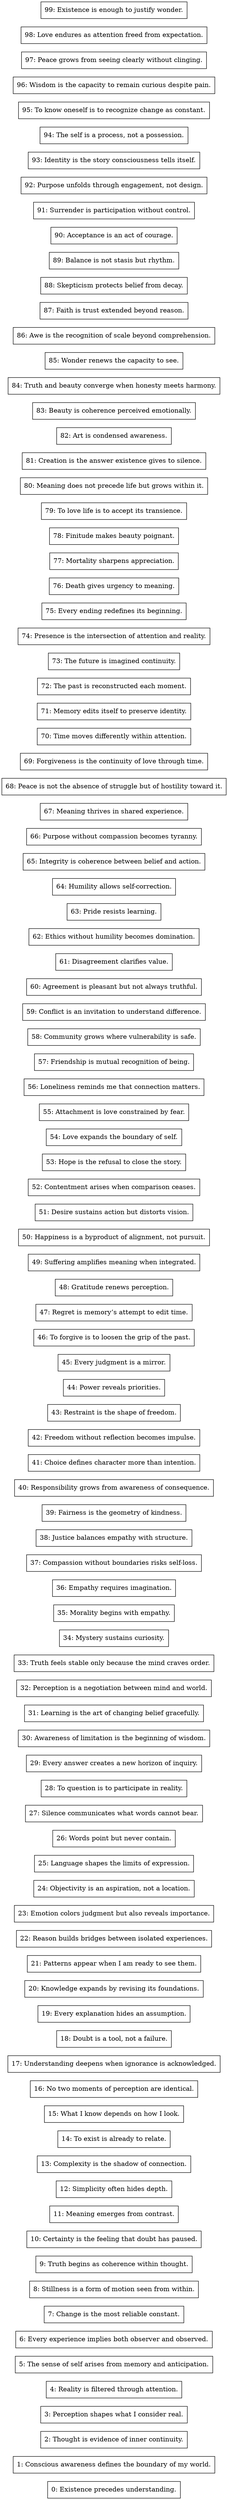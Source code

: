digraph ArgumentDAG {
  rankdir=LR;
  node [shape=box];
  n0 [label="0: Existence precedes understanding."];
  n1 [label="1: Conscious awareness defines the boundary of my world."];
  n2 [label="2: Thought is evidence of inner continuity."];
  n3 [label="3: Perception shapes what I consider real."];
  n4 [label="4: Reality is filtered through attention."];
  n5 [label="5: The sense of self arises from memory and anticipation."];
  n6 [label="6: Every experience implies both observer and observed."];
  n7 [label="7: Change is the most reliable constant."];
  n8 [label="8: Stillness is a form of motion seen from within."];
  n9 [label="9: Truth begins as coherence within thought."];
  n10 [label="10: Certainty is the feeling that doubt has paused."];
  n11 [label="11: Meaning emerges from contrast."];
  n12 [label="12: Simplicity often hides depth."];
  n13 [label="13: Complexity is the shadow of connection."];
  n14 [label="14: To exist is already to relate."];
  n15 [label="15: What I know depends on how I look."];
  n16 [label="16: No two moments of perception are identical."];
  n17 [label="17: Understanding deepens when ignorance is acknowledged."];
  n18 [label="18: Doubt is a tool, not a failure."];
  n19 [label="19: Every explanation hides an assumption."];
  n20 [label="20: Knowledge expands by revising its foundations."];
  n21 [label="21: Patterns appear when I am ready to see them."];
  n22 [label="22: Reason builds bridges between isolated experiences."];
  n23 [label="23: Emotion colors judgment but also reveals importance."];
  n24 [label="24: Objectivity is an aspiration, not a location."];
  n25 [label="25: Language shapes the limits of expression."];
  n26 [label="26: Words point but never contain."];
  n27 [label="27: Silence communicates what words cannot bear."];
  n28 [label="28: To question is to participate in reality."];
  n29 [label="29: Every answer creates a new horizon of inquiry."];
  n30 [label="30: Awareness of limitation is the beginning of wisdom."];
  n31 [label="31: Learning is the art of changing belief gracefully."];
  n32 [label="32: Perception is a negotiation between mind and world."];
  n33 [label="33: Truth feels stable only because the mind craves order."];
  n34 [label="34: Mystery sustains curiosity."];
  n35 [label="35: Morality begins with empathy."];
  n36 [label="36: Empathy requires imagination."];
  n37 [label="37: Compassion without boundaries risks self-loss."];
  n38 [label="38: Justice balances empathy with structure."];
  n39 [label="39: Fairness is the geometry of kindness."];
  n40 [label="40: Responsibility grows from awareness of consequence."];
  n41 [label="41: Choice defines character more than intention."];
  n42 [label="42: Freedom without reflection becomes impulse."];
  n43 [label="43: Restraint is the shape of freedom."];
  n44 [label="44: Power reveals priorities."];
  n45 [label="45: Every judgment is a mirror."];
  n46 [label="46: To forgive is to loosen the grip of the past."];
  n47 [label="47: Regret is memory’s attempt to edit time."];
  n48 [label="48: Gratitude renews perception."];
  n49 [label="49: Suffering amplifies meaning when integrated."];
  n50 [label="50: Happiness is a byproduct of alignment, not pursuit."];
  n51 [label="51: Desire sustains action but distorts vision."];
  n52 [label="52: Contentment arises when comparison ceases."];
  n53 [label="53: Hope is the refusal to close the story."];
  n54 [label="54: Love expands the boundary of self."];
  n55 [label="55: Attachment is love constrained by fear."];
  n56 [label="56: Loneliness reminds me that connection matters."];
  n57 [label="57: Friendship is mutual recognition of being."];
  n58 [label="58: Community grows where vulnerability is safe."];
  n59 [label="59: Conflict is an invitation to understand difference."];
  n60 [label="60: Agreement is pleasant but not always truthful."];
  n61 [label="61: Disagreement clarifies value."];
  n62 [label="62: Ethics without humility becomes domination."];
  n63 [label="63: Pride resists learning."];
  n64 [label="64: Humility allows self-correction."];
  n65 [label="65: Integrity is coherence between belief and action."];
  n66 [label="66: Purpose without compassion becomes tyranny."];
  n67 [label="67: Meaning thrives in shared experience."];
  n68 [label="68: Peace is not the absence of struggle but of hostility toward it."];
  n69 [label="69: Forgiveness is the continuity of love through time."];
  n70 [label="70: Time moves differently within attention."];
  n71 [label="71: Memory edits itself to preserve identity."];
  n72 [label="72: The past is reconstructed each moment."];
  n73 [label="73: The future is imagined continuity."];
  n74 [label="74: Presence is the intersection of attention and reality."];
  n75 [label="75: Every ending redefines its beginning."];
  n76 [label="76: Death gives urgency to meaning."];
  n77 [label="77: Mortality sharpens appreciation."];
  n78 [label="78: Finitude makes beauty poignant."];
  n79 [label="79: To love life is to accept its transience."];
  n80 [label="80: Meaning does not precede life but grows within it."];
  n81 [label="81: Creation is the answer existence gives to silence."];
  n82 [label="82: Art is condensed awareness."];
  n83 [label="83: Beauty is coherence perceived emotionally."];
  n84 [label="84: Truth and beauty converge when honesty meets harmony."];
  n85 [label="85: Wonder renews the capacity to see."];
  n86 [label="86: Awe is the recognition of scale beyond comprehension."];
  n87 [label="87: Faith is trust extended beyond reason."];
  n88 [label="88: Skepticism protects belief from decay."];
  n89 [label="89: Balance is not stasis but rhythm."];
  n90 [label="90: Acceptance is an act of courage."];
  n91 [label="91: Surrender is participation without control."];
  n92 [label="92: Purpose unfolds through engagement, not design."];
  n93 [label="93: Identity is the story consciousness tells itself."];
  n94 [label="94: The self is a process, not a possession."];
  n95 [label="95: To know oneself is to recognize change as constant."];
  n96 [label="96: Wisdom is the capacity to remain curious despite pain."];
  n97 [label="97: Peace grows from seeing clearly without clinging."];
  n98 [label="98: Love endures as attention freed from expectation."];
  n99 [label="99: Existence is enough to justify wonder."];
}